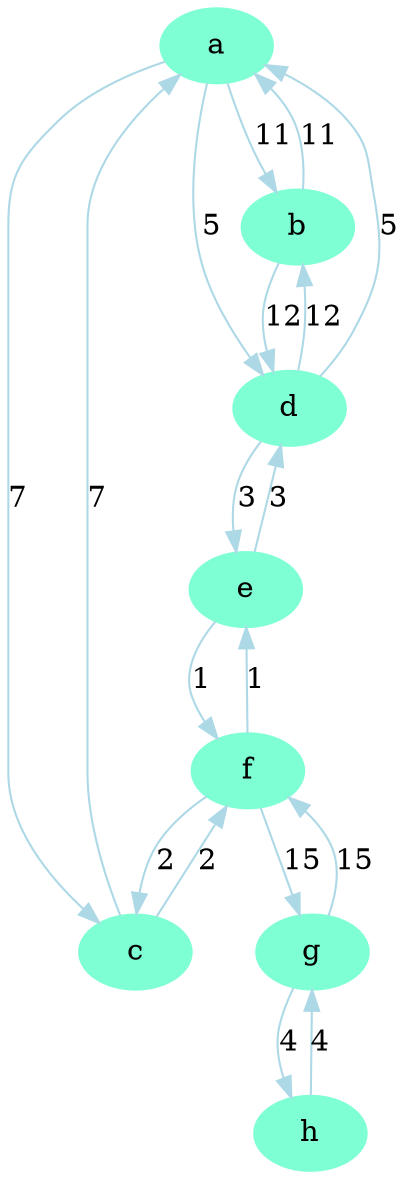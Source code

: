 digraph graph000 {
	a [color=aquamarine style=filled]
	b [color=aquamarine style=filled]
	c [color=aquamarine style=filled]
	d [color=aquamarine style=filled]
	e [color=aquamarine style=filled]
	f [color=aquamarine style=filled]
	g [color=aquamarine style=filled]
	h [color=aquamarine style=filled]
	a -> b [label=11 color=lightblue]
	b -> a [label=11 color=lightblue]
	a -> c [label=7 color=lightblue]
	c -> a [label=7 color=lightblue]
	a -> d [label=5 color=lightblue]
	d -> a [label=5 color=lightblue]
	b -> d [label=12 color=lightblue]
	d -> b [label=12 color=lightblue]
	d -> e [label=3 color=lightblue]
	e -> d [label=3 color=lightblue]
	e -> f [label=1 color=lightblue]
	f -> e [label=1 color=lightblue]
	c -> f [label=2 color=lightblue]
	f -> c [label=2 color=lightblue]
	f -> g [label=15 color=lightblue]
	g -> f [label=15 color=lightblue]
	g -> h [label=4 color=lightblue]
	h -> g [label=4 color=lightblue]
}
